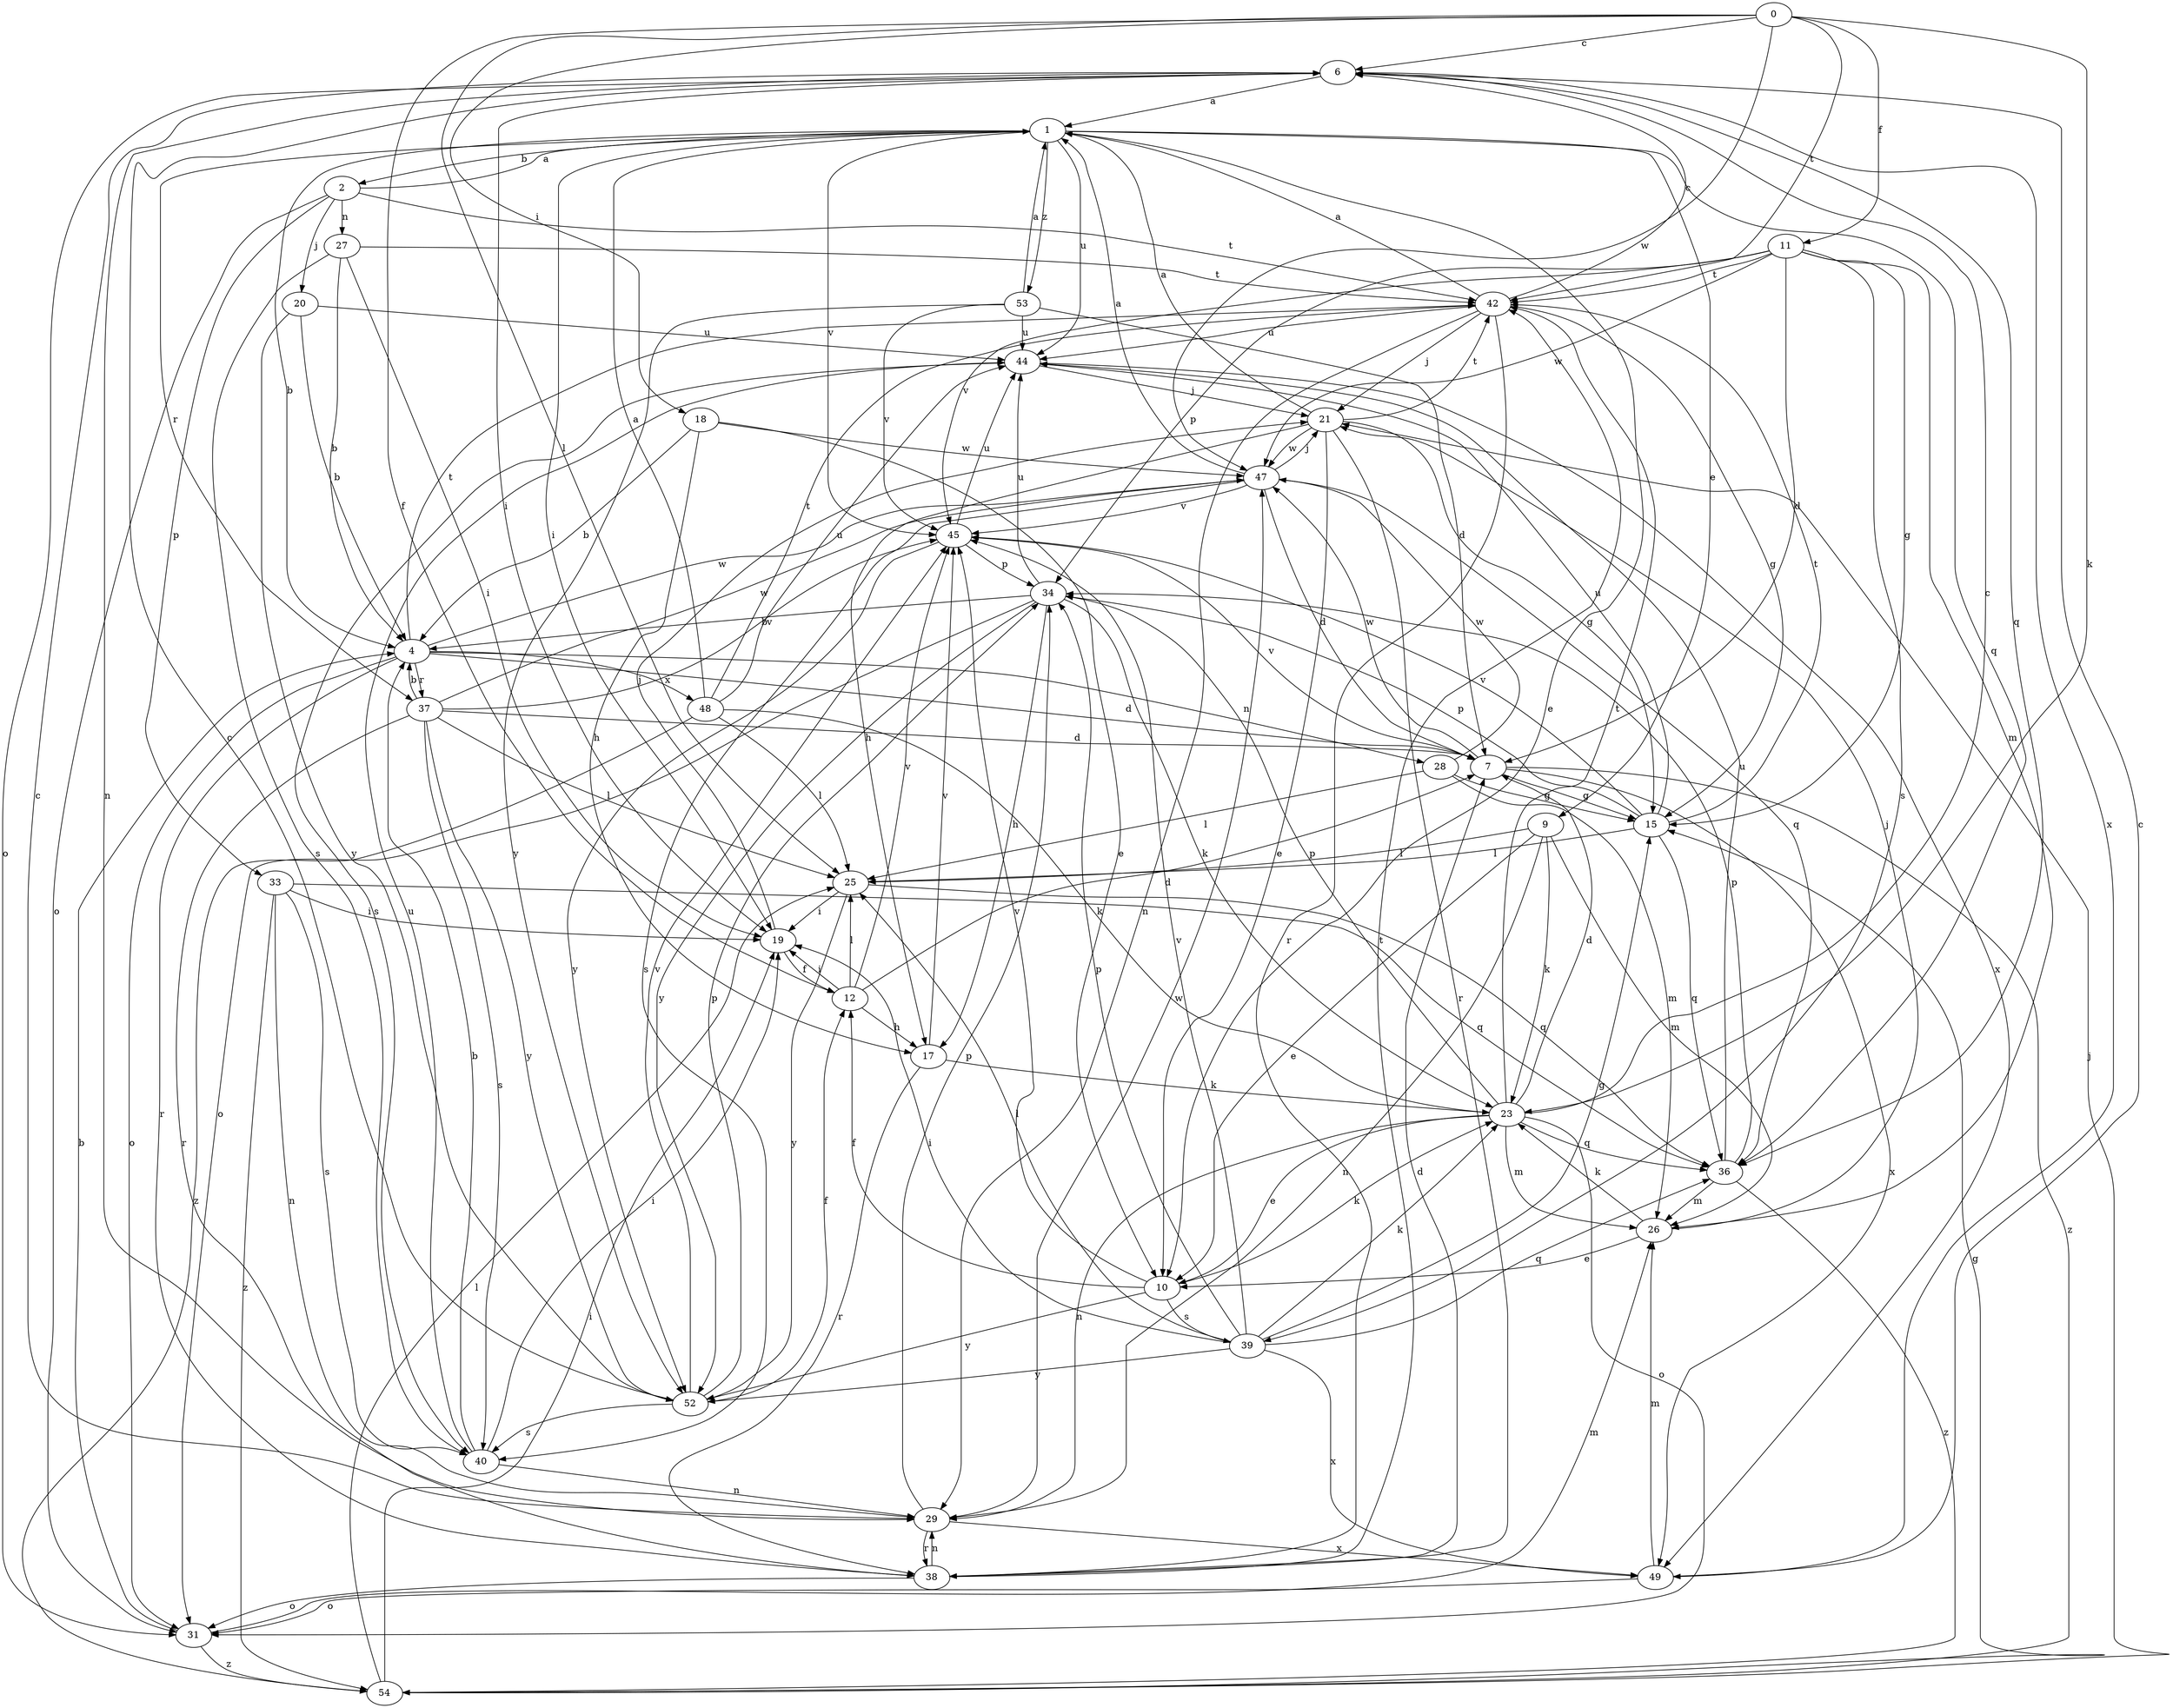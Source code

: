 strict digraph  {
0;
1;
2;
4;
6;
7;
9;
10;
11;
12;
15;
17;
18;
19;
20;
21;
23;
25;
26;
27;
28;
29;
31;
33;
34;
36;
37;
38;
39;
40;
42;
44;
45;
47;
48;
49;
52;
53;
54;
0 -> 6  [label=c];
0 -> 11  [label=f];
0 -> 12  [label=f];
0 -> 18  [label=i];
0 -> 23  [label=k];
0 -> 25  [label=l];
0 -> 42  [label=t];
0 -> 47  [label=w];
1 -> 2  [label=b];
1 -> 4  [label=b];
1 -> 9  [label=e];
1 -> 10  [label=e];
1 -> 19  [label=i];
1 -> 36  [label=q];
1 -> 37  [label=r];
1 -> 44  [label=u];
1 -> 45  [label=v];
1 -> 53  [label=z];
2 -> 1  [label=a];
2 -> 20  [label=j];
2 -> 27  [label=n];
2 -> 31  [label=o];
2 -> 33  [label=p];
2 -> 42  [label=t];
4 -> 7  [label=d];
4 -> 28  [label=n];
4 -> 31  [label=o];
4 -> 37  [label=r];
4 -> 38  [label=r];
4 -> 42  [label=t];
4 -> 47  [label=w];
4 -> 48  [label=x];
6 -> 1  [label=a];
6 -> 19  [label=i];
6 -> 29  [label=n];
6 -> 31  [label=o];
6 -> 36  [label=q];
6 -> 49  [label=x];
7 -> 15  [label=g];
7 -> 45  [label=v];
7 -> 47  [label=w];
7 -> 49  [label=x];
7 -> 54  [label=z];
9 -> 10  [label=e];
9 -> 23  [label=k];
9 -> 25  [label=l];
9 -> 26  [label=m];
9 -> 29  [label=n];
10 -> 12  [label=f];
10 -> 23  [label=k];
10 -> 39  [label=s];
10 -> 45  [label=v];
10 -> 52  [label=y];
11 -> 7  [label=d];
11 -> 15  [label=g];
11 -> 26  [label=m];
11 -> 34  [label=p];
11 -> 39  [label=s];
11 -> 42  [label=t];
11 -> 45  [label=v];
11 -> 47  [label=w];
12 -> 7  [label=d];
12 -> 17  [label=h];
12 -> 19  [label=i];
12 -> 25  [label=l];
12 -> 45  [label=v];
15 -> 25  [label=l];
15 -> 34  [label=p];
15 -> 36  [label=q];
15 -> 42  [label=t];
15 -> 44  [label=u];
15 -> 45  [label=v];
17 -> 23  [label=k];
17 -> 38  [label=r];
17 -> 45  [label=v];
18 -> 4  [label=b];
18 -> 10  [label=e];
18 -> 17  [label=h];
18 -> 47  [label=w];
19 -> 12  [label=f];
19 -> 21  [label=j];
20 -> 4  [label=b];
20 -> 44  [label=u];
20 -> 52  [label=y];
21 -> 1  [label=a];
21 -> 10  [label=e];
21 -> 15  [label=g];
21 -> 17  [label=h];
21 -> 38  [label=r];
21 -> 42  [label=t];
21 -> 47  [label=w];
23 -> 6  [label=c];
23 -> 7  [label=d];
23 -> 10  [label=e];
23 -> 26  [label=m];
23 -> 29  [label=n];
23 -> 31  [label=o];
23 -> 34  [label=p];
23 -> 36  [label=q];
23 -> 42  [label=t];
25 -> 19  [label=i];
25 -> 36  [label=q];
25 -> 52  [label=y];
26 -> 10  [label=e];
26 -> 21  [label=j];
26 -> 23  [label=k];
27 -> 4  [label=b];
27 -> 19  [label=i];
27 -> 40  [label=s];
27 -> 42  [label=t];
28 -> 15  [label=g];
28 -> 25  [label=l];
28 -> 26  [label=m];
28 -> 47  [label=w];
29 -> 6  [label=c];
29 -> 34  [label=p];
29 -> 38  [label=r];
29 -> 47  [label=w];
29 -> 49  [label=x];
31 -> 4  [label=b];
31 -> 26  [label=m];
31 -> 54  [label=z];
33 -> 19  [label=i];
33 -> 29  [label=n];
33 -> 36  [label=q];
33 -> 40  [label=s];
33 -> 54  [label=z];
34 -> 4  [label=b];
34 -> 17  [label=h];
34 -> 23  [label=k];
34 -> 31  [label=o];
34 -> 44  [label=u];
34 -> 52  [label=y];
36 -> 26  [label=m];
36 -> 34  [label=p];
36 -> 44  [label=u];
36 -> 54  [label=z];
37 -> 4  [label=b];
37 -> 7  [label=d];
37 -> 25  [label=l];
37 -> 38  [label=r];
37 -> 40  [label=s];
37 -> 45  [label=v];
37 -> 47  [label=w];
37 -> 52  [label=y];
38 -> 7  [label=d];
38 -> 29  [label=n];
38 -> 31  [label=o];
38 -> 42  [label=t];
39 -> 15  [label=g];
39 -> 19  [label=i];
39 -> 23  [label=k];
39 -> 25  [label=l];
39 -> 34  [label=p];
39 -> 36  [label=q];
39 -> 45  [label=v];
39 -> 49  [label=x];
39 -> 52  [label=y];
40 -> 4  [label=b];
40 -> 19  [label=i];
40 -> 29  [label=n];
40 -> 44  [label=u];
42 -> 1  [label=a];
42 -> 6  [label=c];
42 -> 15  [label=g];
42 -> 21  [label=j];
42 -> 29  [label=n];
42 -> 38  [label=r];
42 -> 44  [label=u];
44 -> 21  [label=j];
44 -> 40  [label=s];
44 -> 49  [label=x];
45 -> 34  [label=p];
45 -> 44  [label=u];
45 -> 52  [label=y];
47 -> 1  [label=a];
47 -> 7  [label=d];
47 -> 21  [label=j];
47 -> 36  [label=q];
47 -> 40  [label=s];
47 -> 45  [label=v];
48 -> 1  [label=a];
48 -> 23  [label=k];
48 -> 25  [label=l];
48 -> 42  [label=t];
48 -> 44  [label=u];
48 -> 54  [label=z];
49 -> 6  [label=c];
49 -> 26  [label=m];
49 -> 31  [label=o];
52 -> 6  [label=c];
52 -> 12  [label=f];
52 -> 34  [label=p];
52 -> 40  [label=s];
52 -> 45  [label=v];
53 -> 1  [label=a];
53 -> 7  [label=d];
53 -> 44  [label=u];
53 -> 45  [label=v];
53 -> 52  [label=y];
54 -> 15  [label=g];
54 -> 19  [label=i];
54 -> 21  [label=j];
54 -> 25  [label=l];
}
